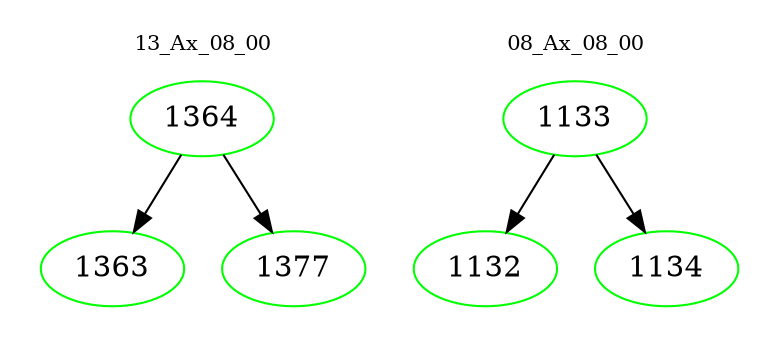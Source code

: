 digraph{
subgraph cluster_0 {
color = white
label = "13_Ax_08_00";
fontsize=10;
T0_1364 [label="1364", color="green"]
T0_1364 -> T0_1363 [color="black"]
T0_1363 [label="1363", color="green"]
T0_1364 -> T0_1377 [color="black"]
T0_1377 [label="1377", color="green"]
}
subgraph cluster_1 {
color = white
label = "08_Ax_08_00";
fontsize=10;
T1_1133 [label="1133", color="green"]
T1_1133 -> T1_1132 [color="black"]
T1_1132 [label="1132", color="green"]
T1_1133 -> T1_1134 [color="black"]
T1_1134 [label="1134", color="green"]
}
}
